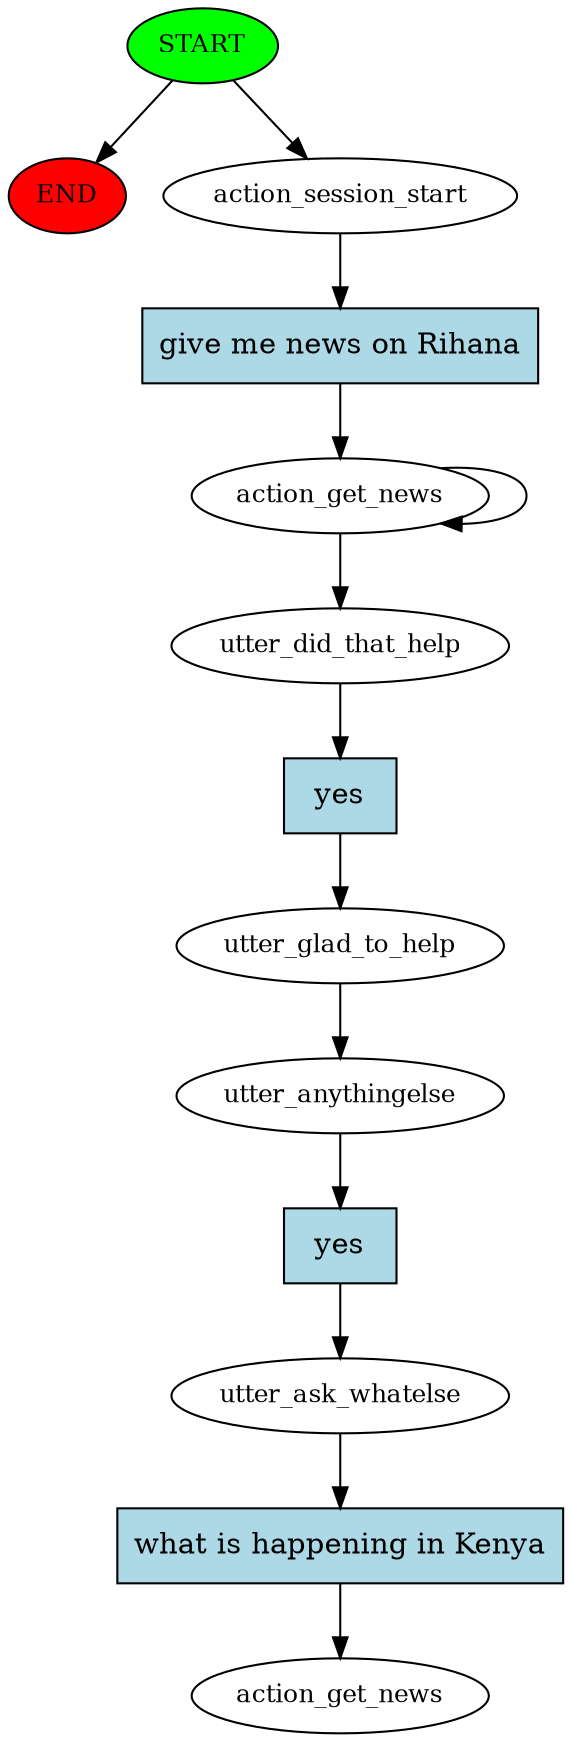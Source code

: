digraph  {
0 [class="start active", fillcolor=green, fontsize=12, label=START, style=filled];
"-1" [class=end, fillcolor=red, fontsize=12, label=END, style=filled];
1 [class=active, fontsize=12, label=action_session_start];
2 [class=active, fontsize=12, label=action_get_news];
4 [class=active, fontsize=12, label=utter_did_that_help];
5 [class=active, fontsize=12, label=utter_glad_to_help];
6 [class=active, fontsize=12, label=utter_anythingelse];
7 [class=active, fontsize=12, label=utter_ask_whatelse];
8 [class="dashed active", fontsize=12, label=action_get_news];
9 [class="intent active", fillcolor=lightblue, label="give me news on Rihana", shape=rect, style=filled];
10 [class="intent active", fillcolor=lightblue, label=yes, shape=rect, style=filled];
11 [class="intent active", fillcolor=lightblue, label=yes, shape=rect, style=filled];
12 [class="intent active", fillcolor=lightblue, label="what is happening in Kenya", shape=rect, style=filled];
0 -> "-1"  [class="", key=NONE, label=""];
0 -> 1  [class=active, key=NONE, label=""];
1 -> 9  [class=active, key=0];
2 -> 4  [class=active, key=NONE, label=""];
2 -> 2  [class=active, key=NONE, label=""];
4 -> 10  [class=active, key=0];
5 -> 6  [class=active, key=NONE, label=""];
6 -> 11  [class=active, key=0];
7 -> 12  [class=active, key=0];
9 -> 2  [class=active, key=0];
10 -> 5  [class=active, key=0];
11 -> 7  [class=active, key=0];
12 -> 8  [class=active, key=0];
}
